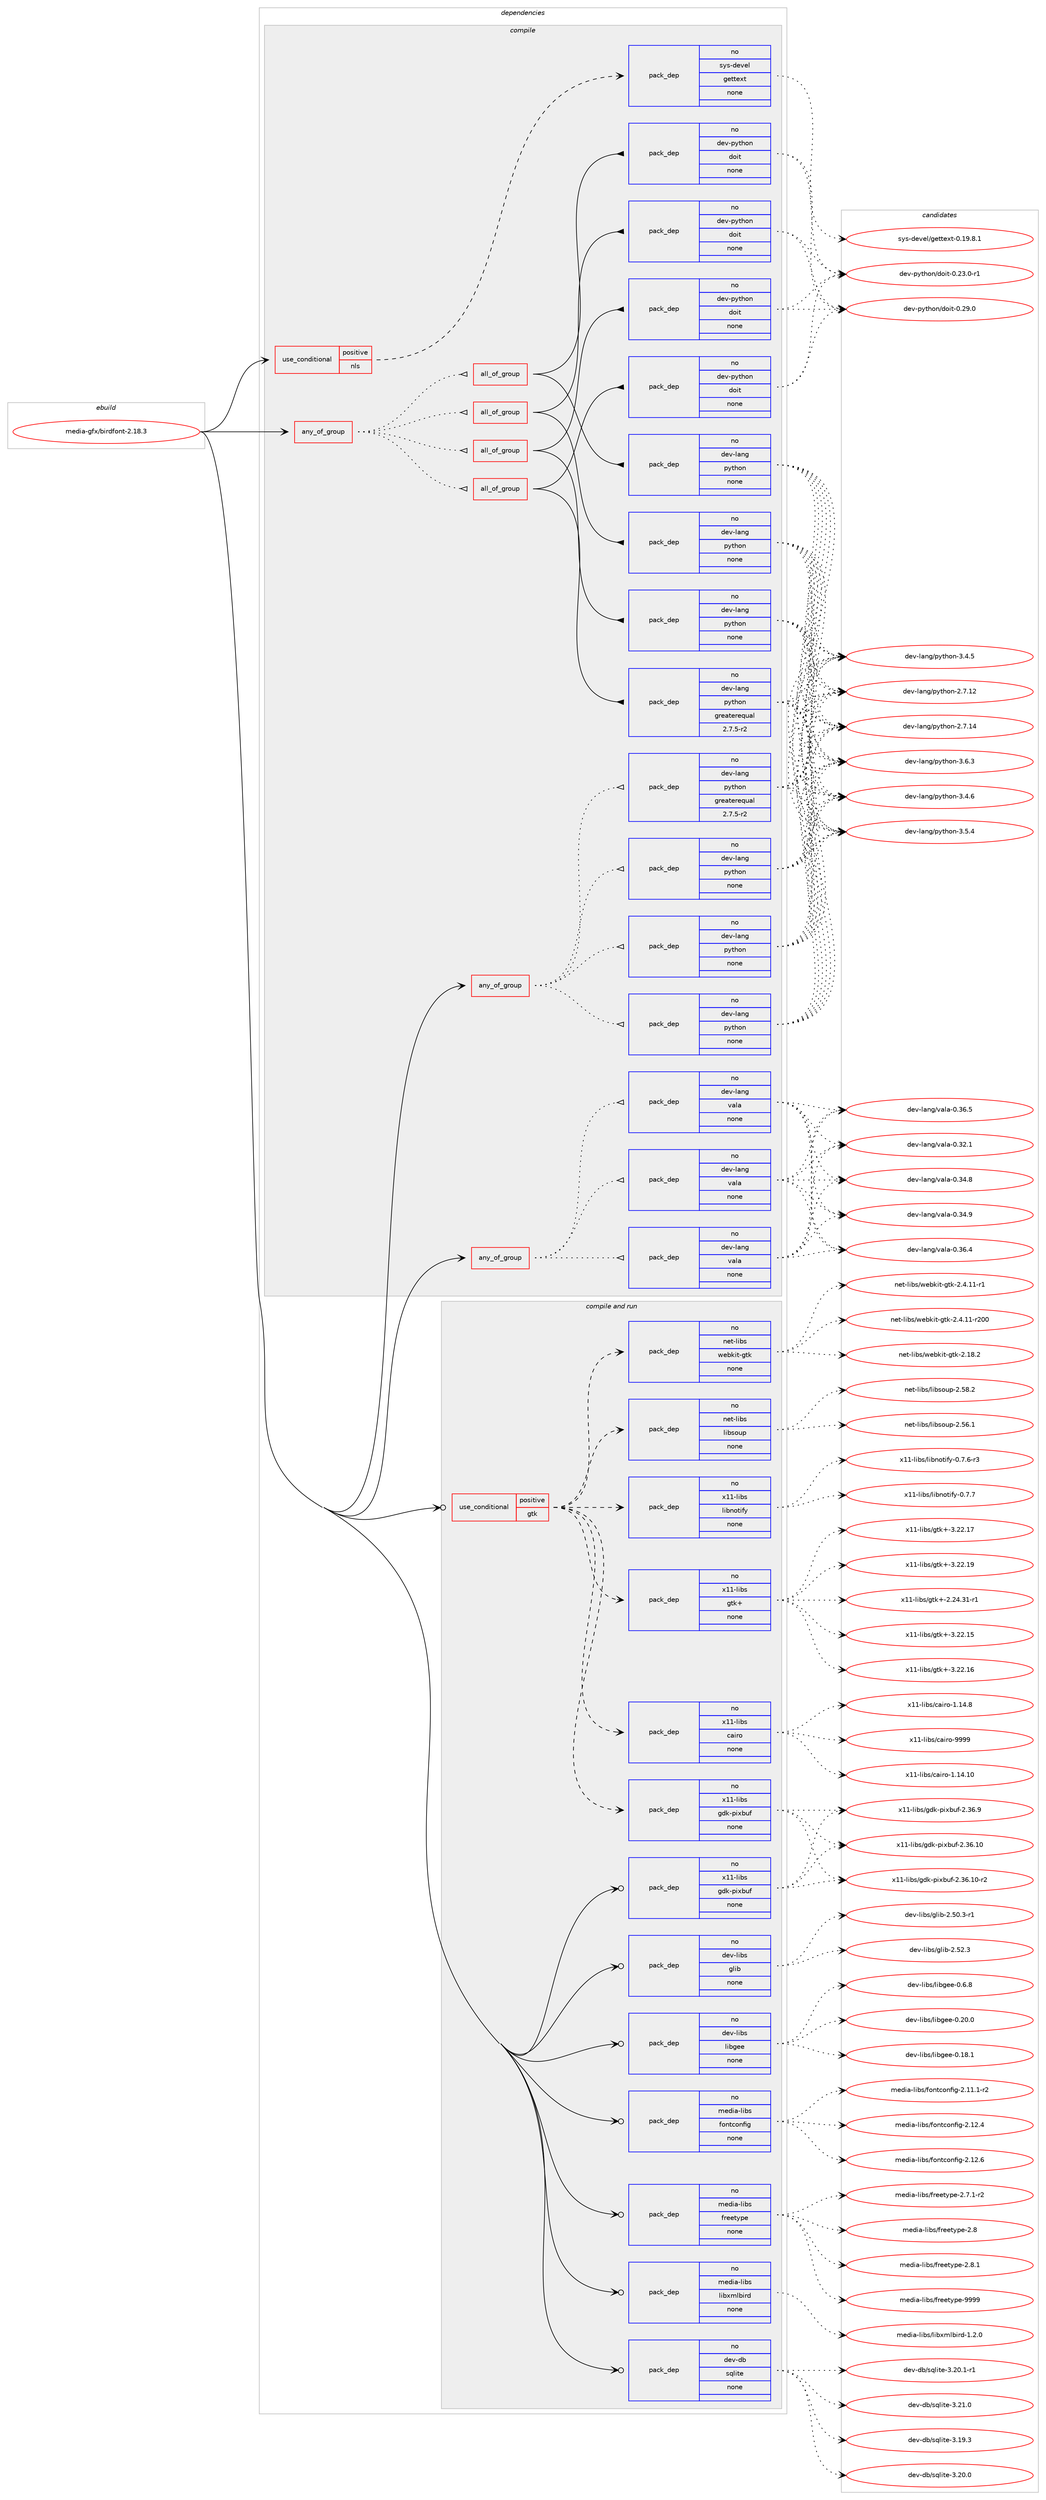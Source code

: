 digraph prolog {

# *************
# Graph options
# *************

newrank=true;
concentrate=true;
compound=true;
graph [rankdir=LR,fontname=Helvetica,fontsize=10,ranksep=1.5];#, ranksep=2.5, nodesep=0.2];
edge  [arrowhead=vee];
node  [fontname=Helvetica,fontsize=10];

# **********
# The ebuild
# **********

subgraph cluster_leftcol {
color=gray;
rank=same;
label=<<i>ebuild</i>>;
id [label="media-gfx/birdfont-2.18.3", color=red, width=4, href="../media-gfx/birdfont-2.18.3.svg"];
}

# ****************
# The dependencies
# ****************

subgraph cluster_midcol {
color=gray;
label=<<i>dependencies</i>>;
subgraph cluster_compile {
fillcolor="#eeeeee";
style=filled;
label=<<i>compile</i>>;
subgraph any5231 {
dependency350884 [label=<<TABLE BORDER="0" CELLBORDER="1" CELLSPACING="0" CELLPADDING="4"><TR><TD CELLPADDING="10">any_of_group</TD></TR></TABLE>>, shape=none, color=red];subgraph all104 {
dependency350885 [label=<<TABLE BORDER="0" CELLBORDER="1" CELLSPACING="0" CELLPADDING="4"><TR><TD CELLPADDING="10">all_of_group</TD></TR></TABLE>>, shape=none, color=red];subgraph pack258687 {
dependency350886 [label=<<TABLE BORDER="0" CELLBORDER="1" CELLSPACING="0" CELLPADDING="4" WIDTH="220"><TR><TD ROWSPAN="6" CELLPADDING="30">pack_dep</TD></TR><TR><TD WIDTH="110">no</TD></TR><TR><TD>dev-lang</TD></TR><TR><TD>python</TD></TR><TR><TD>none</TD></TR><TR><TD></TD></TR></TABLE>>, shape=none, color=blue];
}
dependency350885:e -> dependency350886:w [weight=20,style="solid",arrowhead="inv"];
subgraph pack258688 {
dependency350887 [label=<<TABLE BORDER="0" CELLBORDER="1" CELLSPACING="0" CELLPADDING="4" WIDTH="220"><TR><TD ROWSPAN="6" CELLPADDING="30">pack_dep</TD></TR><TR><TD WIDTH="110">no</TD></TR><TR><TD>dev-python</TD></TR><TR><TD>doit</TD></TR><TR><TD>none</TD></TR><TR><TD></TD></TR></TABLE>>, shape=none, color=blue];
}
dependency350885:e -> dependency350887:w [weight=20,style="solid",arrowhead="inv"];
}
dependency350884:e -> dependency350885:w [weight=20,style="dotted",arrowhead="oinv"];
subgraph all105 {
dependency350888 [label=<<TABLE BORDER="0" CELLBORDER="1" CELLSPACING="0" CELLPADDING="4"><TR><TD CELLPADDING="10">all_of_group</TD></TR></TABLE>>, shape=none, color=red];subgraph pack258689 {
dependency350889 [label=<<TABLE BORDER="0" CELLBORDER="1" CELLSPACING="0" CELLPADDING="4" WIDTH="220"><TR><TD ROWSPAN="6" CELLPADDING="30">pack_dep</TD></TR><TR><TD WIDTH="110">no</TD></TR><TR><TD>dev-lang</TD></TR><TR><TD>python</TD></TR><TR><TD>none</TD></TR><TR><TD></TD></TR></TABLE>>, shape=none, color=blue];
}
dependency350888:e -> dependency350889:w [weight=20,style="solid",arrowhead="inv"];
subgraph pack258690 {
dependency350890 [label=<<TABLE BORDER="0" CELLBORDER="1" CELLSPACING="0" CELLPADDING="4" WIDTH="220"><TR><TD ROWSPAN="6" CELLPADDING="30">pack_dep</TD></TR><TR><TD WIDTH="110">no</TD></TR><TR><TD>dev-python</TD></TR><TR><TD>doit</TD></TR><TR><TD>none</TD></TR><TR><TD></TD></TR></TABLE>>, shape=none, color=blue];
}
dependency350888:e -> dependency350890:w [weight=20,style="solid",arrowhead="inv"];
}
dependency350884:e -> dependency350888:w [weight=20,style="dotted",arrowhead="oinv"];
subgraph all106 {
dependency350891 [label=<<TABLE BORDER="0" CELLBORDER="1" CELLSPACING="0" CELLPADDING="4"><TR><TD CELLPADDING="10">all_of_group</TD></TR></TABLE>>, shape=none, color=red];subgraph pack258691 {
dependency350892 [label=<<TABLE BORDER="0" CELLBORDER="1" CELLSPACING="0" CELLPADDING="4" WIDTH="220"><TR><TD ROWSPAN="6" CELLPADDING="30">pack_dep</TD></TR><TR><TD WIDTH="110">no</TD></TR><TR><TD>dev-lang</TD></TR><TR><TD>python</TD></TR><TR><TD>none</TD></TR><TR><TD></TD></TR></TABLE>>, shape=none, color=blue];
}
dependency350891:e -> dependency350892:w [weight=20,style="solid",arrowhead="inv"];
subgraph pack258692 {
dependency350893 [label=<<TABLE BORDER="0" CELLBORDER="1" CELLSPACING="0" CELLPADDING="4" WIDTH="220"><TR><TD ROWSPAN="6" CELLPADDING="30">pack_dep</TD></TR><TR><TD WIDTH="110">no</TD></TR><TR><TD>dev-python</TD></TR><TR><TD>doit</TD></TR><TR><TD>none</TD></TR><TR><TD></TD></TR></TABLE>>, shape=none, color=blue];
}
dependency350891:e -> dependency350893:w [weight=20,style="solid",arrowhead="inv"];
}
dependency350884:e -> dependency350891:w [weight=20,style="dotted",arrowhead="oinv"];
subgraph all107 {
dependency350894 [label=<<TABLE BORDER="0" CELLBORDER="1" CELLSPACING="0" CELLPADDING="4"><TR><TD CELLPADDING="10">all_of_group</TD></TR></TABLE>>, shape=none, color=red];subgraph pack258693 {
dependency350895 [label=<<TABLE BORDER="0" CELLBORDER="1" CELLSPACING="0" CELLPADDING="4" WIDTH="220"><TR><TD ROWSPAN="6" CELLPADDING="30">pack_dep</TD></TR><TR><TD WIDTH="110">no</TD></TR><TR><TD>dev-lang</TD></TR><TR><TD>python</TD></TR><TR><TD>greaterequal</TD></TR><TR><TD>2.7.5-r2</TD></TR></TABLE>>, shape=none, color=blue];
}
dependency350894:e -> dependency350895:w [weight=20,style="solid",arrowhead="inv"];
subgraph pack258694 {
dependency350896 [label=<<TABLE BORDER="0" CELLBORDER="1" CELLSPACING="0" CELLPADDING="4" WIDTH="220"><TR><TD ROWSPAN="6" CELLPADDING="30">pack_dep</TD></TR><TR><TD WIDTH="110">no</TD></TR><TR><TD>dev-python</TD></TR><TR><TD>doit</TD></TR><TR><TD>none</TD></TR><TR><TD></TD></TR></TABLE>>, shape=none, color=blue];
}
dependency350894:e -> dependency350896:w [weight=20,style="solid",arrowhead="inv"];
}
dependency350884:e -> dependency350894:w [weight=20,style="dotted",arrowhead="oinv"];
}
id:e -> dependency350884:w [weight=20,style="solid",arrowhead="vee"];
subgraph any5232 {
dependency350897 [label=<<TABLE BORDER="0" CELLBORDER="1" CELLSPACING="0" CELLPADDING="4"><TR><TD CELLPADDING="10">any_of_group</TD></TR></TABLE>>, shape=none, color=red];subgraph pack258695 {
dependency350898 [label=<<TABLE BORDER="0" CELLBORDER="1" CELLSPACING="0" CELLPADDING="4" WIDTH="220"><TR><TD ROWSPAN="6" CELLPADDING="30">pack_dep</TD></TR><TR><TD WIDTH="110">no</TD></TR><TR><TD>dev-lang</TD></TR><TR><TD>python</TD></TR><TR><TD>none</TD></TR><TR><TD></TD></TR></TABLE>>, shape=none, color=blue];
}
dependency350897:e -> dependency350898:w [weight=20,style="dotted",arrowhead="oinv"];
subgraph pack258696 {
dependency350899 [label=<<TABLE BORDER="0" CELLBORDER="1" CELLSPACING="0" CELLPADDING="4" WIDTH="220"><TR><TD ROWSPAN="6" CELLPADDING="30">pack_dep</TD></TR><TR><TD WIDTH="110">no</TD></TR><TR><TD>dev-lang</TD></TR><TR><TD>python</TD></TR><TR><TD>none</TD></TR><TR><TD></TD></TR></TABLE>>, shape=none, color=blue];
}
dependency350897:e -> dependency350899:w [weight=20,style="dotted",arrowhead="oinv"];
subgraph pack258697 {
dependency350900 [label=<<TABLE BORDER="0" CELLBORDER="1" CELLSPACING="0" CELLPADDING="4" WIDTH="220"><TR><TD ROWSPAN="6" CELLPADDING="30">pack_dep</TD></TR><TR><TD WIDTH="110">no</TD></TR><TR><TD>dev-lang</TD></TR><TR><TD>python</TD></TR><TR><TD>none</TD></TR><TR><TD></TD></TR></TABLE>>, shape=none, color=blue];
}
dependency350897:e -> dependency350900:w [weight=20,style="dotted",arrowhead="oinv"];
subgraph pack258698 {
dependency350901 [label=<<TABLE BORDER="0" CELLBORDER="1" CELLSPACING="0" CELLPADDING="4" WIDTH="220"><TR><TD ROWSPAN="6" CELLPADDING="30">pack_dep</TD></TR><TR><TD WIDTH="110">no</TD></TR><TR><TD>dev-lang</TD></TR><TR><TD>python</TD></TR><TR><TD>greaterequal</TD></TR><TR><TD>2.7.5-r2</TD></TR></TABLE>>, shape=none, color=blue];
}
dependency350897:e -> dependency350901:w [weight=20,style="dotted",arrowhead="oinv"];
}
id:e -> dependency350897:w [weight=20,style="solid",arrowhead="vee"];
subgraph any5233 {
dependency350902 [label=<<TABLE BORDER="0" CELLBORDER="1" CELLSPACING="0" CELLPADDING="4"><TR><TD CELLPADDING="10">any_of_group</TD></TR></TABLE>>, shape=none, color=red];subgraph pack258699 {
dependency350903 [label=<<TABLE BORDER="0" CELLBORDER="1" CELLSPACING="0" CELLPADDING="4" WIDTH="220"><TR><TD ROWSPAN="6" CELLPADDING="30">pack_dep</TD></TR><TR><TD WIDTH="110">no</TD></TR><TR><TD>dev-lang</TD></TR><TR><TD>vala</TD></TR><TR><TD>none</TD></TR><TR><TD></TD></TR></TABLE>>, shape=none, color=blue];
}
dependency350902:e -> dependency350903:w [weight=20,style="dotted",arrowhead="oinv"];
subgraph pack258700 {
dependency350904 [label=<<TABLE BORDER="0" CELLBORDER="1" CELLSPACING="0" CELLPADDING="4" WIDTH="220"><TR><TD ROWSPAN="6" CELLPADDING="30">pack_dep</TD></TR><TR><TD WIDTH="110">no</TD></TR><TR><TD>dev-lang</TD></TR><TR><TD>vala</TD></TR><TR><TD>none</TD></TR><TR><TD></TD></TR></TABLE>>, shape=none, color=blue];
}
dependency350902:e -> dependency350904:w [weight=20,style="dotted",arrowhead="oinv"];
subgraph pack258701 {
dependency350905 [label=<<TABLE BORDER="0" CELLBORDER="1" CELLSPACING="0" CELLPADDING="4" WIDTH="220"><TR><TD ROWSPAN="6" CELLPADDING="30">pack_dep</TD></TR><TR><TD WIDTH="110">no</TD></TR><TR><TD>dev-lang</TD></TR><TR><TD>vala</TD></TR><TR><TD>none</TD></TR><TR><TD></TD></TR></TABLE>>, shape=none, color=blue];
}
dependency350902:e -> dependency350905:w [weight=20,style="dotted",arrowhead="oinv"];
}
id:e -> dependency350902:w [weight=20,style="solid",arrowhead="vee"];
subgraph cond86865 {
dependency350906 [label=<<TABLE BORDER="0" CELLBORDER="1" CELLSPACING="0" CELLPADDING="4"><TR><TD ROWSPAN="3" CELLPADDING="10">use_conditional</TD></TR><TR><TD>positive</TD></TR><TR><TD>nls</TD></TR></TABLE>>, shape=none, color=red];
subgraph pack258702 {
dependency350907 [label=<<TABLE BORDER="0" CELLBORDER="1" CELLSPACING="0" CELLPADDING="4" WIDTH="220"><TR><TD ROWSPAN="6" CELLPADDING="30">pack_dep</TD></TR><TR><TD WIDTH="110">no</TD></TR><TR><TD>sys-devel</TD></TR><TR><TD>gettext</TD></TR><TR><TD>none</TD></TR><TR><TD></TD></TR></TABLE>>, shape=none, color=blue];
}
dependency350906:e -> dependency350907:w [weight=20,style="dashed",arrowhead="vee"];
}
id:e -> dependency350906:w [weight=20,style="solid",arrowhead="vee"];
}
subgraph cluster_compileandrun {
fillcolor="#eeeeee";
style=filled;
label=<<i>compile and run</i>>;
subgraph cond86866 {
dependency350908 [label=<<TABLE BORDER="0" CELLBORDER="1" CELLSPACING="0" CELLPADDING="4"><TR><TD ROWSPAN="3" CELLPADDING="10">use_conditional</TD></TR><TR><TD>positive</TD></TR><TR><TD>gtk</TD></TR></TABLE>>, shape=none, color=red];
subgraph pack258703 {
dependency350909 [label=<<TABLE BORDER="0" CELLBORDER="1" CELLSPACING="0" CELLPADDING="4" WIDTH="220"><TR><TD ROWSPAN="6" CELLPADDING="30">pack_dep</TD></TR><TR><TD WIDTH="110">no</TD></TR><TR><TD>net-libs</TD></TR><TR><TD>libsoup</TD></TR><TR><TD>none</TD></TR><TR><TD></TD></TR></TABLE>>, shape=none, color=blue];
}
dependency350908:e -> dependency350909:w [weight=20,style="dashed",arrowhead="vee"];
subgraph pack258704 {
dependency350910 [label=<<TABLE BORDER="0" CELLBORDER="1" CELLSPACING="0" CELLPADDING="4" WIDTH="220"><TR><TD ROWSPAN="6" CELLPADDING="30">pack_dep</TD></TR><TR><TD WIDTH="110">no</TD></TR><TR><TD>net-libs</TD></TR><TR><TD>webkit-gtk</TD></TR><TR><TD>none</TD></TR><TR><TD></TD></TR></TABLE>>, shape=none, color=blue];
}
dependency350908:e -> dependency350910:w [weight=20,style="dashed",arrowhead="vee"];
subgraph pack258705 {
dependency350911 [label=<<TABLE BORDER="0" CELLBORDER="1" CELLSPACING="0" CELLPADDING="4" WIDTH="220"><TR><TD ROWSPAN="6" CELLPADDING="30">pack_dep</TD></TR><TR><TD WIDTH="110">no</TD></TR><TR><TD>x11-libs</TD></TR><TR><TD>cairo</TD></TR><TR><TD>none</TD></TR><TR><TD></TD></TR></TABLE>>, shape=none, color=blue];
}
dependency350908:e -> dependency350911:w [weight=20,style="dashed",arrowhead="vee"];
subgraph pack258706 {
dependency350912 [label=<<TABLE BORDER="0" CELLBORDER="1" CELLSPACING="0" CELLPADDING="4" WIDTH="220"><TR><TD ROWSPAN="6" CELLPADDING="30">pack_dep</TD></TR><TR><TD WIDTH="110">no</TD></TR><TR><TD>x11-libs</TD></TR><TR><TD>gdk-pixbuf</TD></TR><TR><TD>none</TD></TR><TR><TD></TD></TR></TABLE>>, shape=none, color=blue];
}
dependency350908:e -> dependency350912:w [weight=20,style="dashed",arrowhead="vee"];
subgraph pack258707 {
dependency350913 [label=<<TABLE BORDER="0" CELLBORDER="1" CELLSPACING="0" CELLPADDING="4" WIDTH="220"><TR><TD ROWSPAN="6" CELLPADDING="30">pack_dep</TD></TR><TR><TD WIDTH="110">no</TD></TR><TR><TD>x11-libs</TD></TR><TR><TD>gtk+</TD></TR><TR><TD>none</TD></TR><TR><TD></TD></TR></TABLE>>, shape=none, color=blue];
}
dependency350908:e -> dependency350913:w [weight=20,style="dashed",arrowhead="vee"];
subgraph pack258708 {
dependency350914 [label=<<TABLE BORDER="0" CELLBORDER="1" CELLSPACING="0" CELLPADDING="4" WIDTH="220"><TR><TD ROWSPAN="6" CELLPADDING="30">pack_dep</TD></TR><TR><TD WIDTH="110">no</TD></TR><TR><TD>x11-libs</TD></TR><TR><TD>libnotify</TD></TR><TR><TD>none</TD></TR><TR><TD></TD></TR></TABLE>>, shape=none, color=blue];
}
dependency350908:e -> dependency350914:w [weight=20,style="dashed",arrowhead="vee"];
}
id:e -> dependency350908:w [weight=20,style="solid",arrowhead="odotvee"];
subgraph pack258709 {
dependency350915 [label=<<TABLE BORDER="0" CELLBORDER="1" CELLSPACING="0" CELLPADDING="4" WIDTH="220"><TR><TD ROWSPAN="6" CELLPADDING="30">pack_dep</TD></TR><TR><TD WIDTH="110">no</TD></TR><TR><TD>dev-db</TD></TR><TR><TD>sqlite</TD></TR><TR><TD>none</TD></TR><TR><TD></TD></TR></TABLE>>, shape=none, color=blue];
}
id:e -> dependency350915:w [weight=20,style="solid",arrowhead="odotvee"];
subgraph pack258710 {
dependency350916 [label=<<TABLE BORDER="0" CELLBORDER="1" CELLSPACING="0" CELLPADDING="4" WIDTH="220"><TR><TD ROWSPAN="6" CELLPADDING="30">pack_dep</TD></TR><TR><TD WIDTH="110">no</TD></TR><TR><TD>dev-libs</TD></TR><TR><TD>glib</TD></TR><TR><TD>none</TD></TR><TR><TD></TD></TR></TABLE>>, shape=none, color=blue];
}
id:e -> dependency350916:w [weight=20,style="solid",arrowhead="odotvee"];
subgraph pack258711 {
dependency350917 [label=<<TABLE BORDER="0" CELLBORDER="1" CELLSPACING="0" CELLPADDING="4" WIDTH="220"><TR><TD ROWSPAN="6" CELLPADDING="30">pack_dep</TD></TR><TR><TD WIDTH="110">no</TD></TR><TR><TD>dev-libs</TD></TR><TR><TD>libgee</TD></TR><TR><TD>none</TD></TR><TR><TD></TD></TR></TABLE>>, shape=none, color=blue];
}
id:e -> dependency350917:w [weight=20,style="solid",arrowhead="odotvee"];
subgraph pack258712 {
dependency350918 [label=<<TABLE BORDER="0" CELLBORDER="1" CELLSPACING="0" CELLPADDING="4" WIDTH="220"><TR><TD ROWSPAN="6" CELLPADDING="30">pack_dep</TD></TR><TR><TD WIDTH="110">no</TD></TR><TR><TD>media-libs</TD></TR><TR><TD>fontconfig</TD></TR><TR><TD>none</TD></TR><TR><TD></TD></TR></TABLE>>, shape=none, color=blue];
}
id:e -> dependency350918:w [weight=20,style="solid",arrowhead="odotvee"];
subgraph pack258713 {
dependency350919 [label=<<TABLE BORDER="0" CELLBORDER="1" CELLSPACING="0" CELLPADDING="4" WIDTH="220"><TR><TD ROWSPAN="6" CELLPADDING="30">pack_dep</TD></TR><TR><TD WIDTH="110">no</TD></TR><TR><TD>media-libs</TD></TR><TR><TD>freetype</TD></TR><TR><TD>none</TD></TR><TR><TD></TD></TR></TABLE>>, shape=none, color=blue];
}
id:e -> dependency350919:w [weight=20,style="solid",arrowhead="odotvee"];
subgraph pack258714 {
dependency350920 [label=<<TABLE BORDER="0" CELLBORDER="1" CELLSPACING="0" CELLPADDING="4" WIDTH="220"><TR><TD ROWSPAN="6" CELLPADDING="30">pack_dep</TD></TR><TR><TD WIDTH="110">no</TD></TR><TR><TD>media-libs</TD></TR><TR><TD>libxmlbird</TD></TR><TR><TD>none</TD></TR><TR><TD></TD></TR></TABLE>>, shape=none, color=blue];
}
id:e -> dependency350920:w [weight=20,style="solid",arrowhead="odotvee"];
subgraph pack258715 {
dependency350921 [label=<<TABLE BORDER="0" CELLBORDER="1" CELLSPACING="0" CELLPADDING="4" WIDTH="220"><TR><TD ROWSPAN="6" CELLPADDING="30">pack_dep</TD></TR><TR><TD WIDTH="110">no</TD></TR><TR><TD>x11-libs</TD></TR><TR><TD>gdk-pixbuf</TD></TR><TR><TD>none</TD></TR><TR><TD></TD></TR></TABLE>>, shape=none, color=blue];
}
id:e -> dependency350921:w [weight=20,style="solid",arrowhead="odotvee"];
}
subgraph cluster_run {
fillcolor="#eeeeee";
style=filled;
label=<<i>run</i>>;
}
}

# **************
# The candidates
# **************

subgraph cluster_choices {
rank=same;
color=gray;
label=<<i>candidates</i>>;

subgraph choice258687 {
color=black;
nodesep=1;
choice10010111845108971101034711212111610411111045504655464950 [label="dev-lang/python-2.7.12", color=red, width=4,href="../dev-lang/python-2.7.12.svg"];
choice10010111845108971101034711212111610411111045504655464952 [label="dev-lang/python-2.7.14", color=red, width=4,href="../dev-lang/python-2.7.14.svg"];
choice100101118451089711010347112121116104111110455146524653 [label="dev-lang/python-3.4.5", color=red, width=4,href="../dev-lang/python-3.4.5.svg"];
choice100101118451089711010347112121116104111110455146524654 [label="dev-lang/python-3.4.6", color=red, width=4,href="../dev-lang/python-3.4.6.svg"];
choice100101118451089711010347112121116104111110455146534652 [label="dev-lang/python-3.5.4", color=red, width=4,href="../dev-lang/python-3.5.4.svg"];
choice100101118451089711010347112121116104111110455146544651 [label="dev-lang/python-3.6.3", color=red, width=4,href="../dev-lang/python-3.6.3.svg"];
dependency350886:e -> choice10010111845108971101034711212111610411111045504655464950:w [style=dotted,weight="100"];
dependency350886:e -> choice10010111845108971101034711212111610411111045504655464952:w [style=dotted,weight="100"];
dependency350886:e -> choice100101118451089711010347112121116104111110455146524653:w [style=dotted,weight="100"];
dependency350886:e -> choice100101118451089711010347112121116104111110455146524654:w [style=dotted,weight="100"];
dependency350886:e -> choice100101118451089711010347112121116104111110455146534652:w [style=dotted,weight="100"];
dependency350886:e -> choice100101118451089711010347112121116104111110455146544651:w [style=dotted,weight="100"];
}
subgraph choice258688 {
color=black;
nodesep=1;
choice1001011184511212111610411111047100111105116454846505146484511449 [label="dev-python/doit-0.23.0-r1", color=red, width=4,href="../dev-python/doit-0.23.0-r1.svg"];
choice100101118451121211161041111104710011110511645484650574648 [label="dev-python/doit-0.29.0", color=red, width=4,href="../dev-python/doit-0.29.0.svg"];
dependency350887:e -> choice1001011184511212111610411111047100111105116454846505146484511449:w [style=dotted,weight="100"];
dependency350887:e -> choice100101118451121211161041111104710011110511645484650574648:w [style=dotted,weight="100"];
}
subgraph choice258689 {
color=black;
nodesep=1;
choice10010111845108971101034711212111610411111045504655464950 [label="dev-lang/python-2.7.12", color=red, width=4,href="../dev-lang/python-2.7.12.svg"];
choice10010111845108971101034711212111610411111045504655464952 [label="dev-lang/python-2.7.14", color=red, width=4,href="../dev-lang/python-2.7.14.svg"];
choice100101118451089711010347112121116104111110455146524653 [label="dev-lang/python-3.4.5", color=red, width=4,href="../dev-lang/python-3.4.5.svg"];
choice100101118451089711010347112121116104111110455146524654 [label="dev-lang/python-3.4.6", color=red, width=4,href="../dev-lang/python-3.4.6.svg"];
choice100101118451089711010347112121116104111110455146534652 [label="dev-lang/python-3.5.4", color=red, width=4,href="../dev-lang/python-3.5.4.svg"];
choice100101118451089711010347112121116104111110455146544651 [label="dev-lang/python-3.6.3", color=red, width=4,href="../dev-lang/python-3.6.3.svg"];
dependency350889:e -> choice10010111845108971101034711212111610411111045504655464950:w [style=dotted,weight="100"];
dependency350889:e -> choice10010111845108971101034711212111610411111045504655464952:w [style=dotted,weight="100"];
dependency350889:e -> choice100101118451089711010347112121116104111110455146524653:w [style=dotted,weight="100"];
dependency350889:e -> choice100101118451089711010347112121116104111110455146524654:w [style=dotted,weight="100"];
dependency350889:e -> choice100101118451089711010347112121116104111110455146534652:w [style=dotted,weight="100"];
dependency350889:e -> choice100101118451089711010347112121116104111110455146544651:w [style=dotted,weight="100"];
}
subgraph choice258690 {
color=black;
nodesep=1;
choice1001011184511212111610411111047100111105116454846505146484511449 [label="dev-python/doit-0.23.0-r1", color=red, width=4,href="../dev-python/doit-0.23.0-r1.svg"];
choice100101118451121211161041111104710011110511645484650574648 [label="dev-python/doit-0.29.0", color=red, width=4,href="../dev-python/doit-0.29.0.svg"];
dependency350890:e -> choice1001011184511212111610411111047100111105116454846505146484511449:w [style=dotted,weight="100"];
dependency350890:e -> choice100101118451121211161041111104710011110511645484650574648:w [style=dotted,weight="100"];
}
subgraph choice258691 {
color=black;
nodesep=1;
choice10010111845108971101034711212111610411111045504655464950 [label="dev-lang/python-2.7.12", color=red, width=4,href="../dev-lang/python-2.7.12.svg"];
choice10010111845108971101034711212111610411111045504655464952 [label="dev-lang/python-2.7.14", color=red, width=4,href="../dev-lang/python-2.7.14.svg"];
choice100101118451089711010347112121116104111110455146524653 [label="dev-lang/python-3.4.5", color=red, width=4,href="../dev-lang/python-3.4.5.svg"];
choice100101118451089711010347112121116104111110455146524654 [label="dev-lang/python-3.4.6", color=red, width=4,href="../dev-lang/python-3.4.6.svg"];
choice100101118451089711010347112121116104111110455146534652 [label="dev-lang/python-3.5.4", color=red, width=4,href="../dev-lang/python-3.5.4.svg"];
choice100101118451089711010347112121116104111110455146544651 [label="dev-lang/python-3.6.3", color=red, width=4,href="../dev-lang/python-3.6.3.svg"];
dependency350892:e -> choice10010111845108971101034711212111610411111045504655464950:w [style=dotted,weight="100"];
dependency350892:e -> choice10010111845108971101034711212111610411111045504655464952:w [style=dotted,weight="100"];
dependency350892:e -> choice100101118451089711010347112121116104111110455146524653:w [style=dotted,weight="100"];
dependency350892:e -> choice100101118451089711010347112121116104111110455146524654:w [style=dotted,weight="100"];
dependency350892:e -> choice100101118451089711010347112121116104111110455146534652:w [style=dotted,weight="100"];
dependency350892:e -> choice100101118451089711010347112121116104111110455146544651:w [style=dotted,weight="100"];
}
subgraph choice258692 {
color=black;
nodesep=1;
choice1001011184511212111610411111047100111105116454846505146484511449 [label="dev-python/doit-0.23.0-r1", color=red, width=4,href="../dev-python/doit-0.23.0-r1.svg"];
choice100101118451121211161041111104710011110511645484650574648 [label="dev-python/doit-0.29.0", color=red, width=4,href="../dev-python/doit-0.29.0.svg"];
dependency350893:e -> choice1001011184511212111610411111047100111105116454846505146484511449:w [style=dotted,weight="100"];
dependency350893:e -> choice100101118451121211161041111104710011110511645484650574648:w [style=dotted,weight="100"];
}
subgraph choice258693 {
color=black;
nodesep=1;
choice10010111845108971101034711212111610411111045504655464950 [label="dev-lang/python-2.7.12", color=red, width=4,href="../dev-lang/python-2.7.12.svg"];
choice10010111845108971101034711212111610411111045504655464952 [label="dev-lang/python-2.7.14", color=red, width=4,href="../dev-lang/python-2.7.14.svg"];
choice100101118451089711010347112121116104111110455146524653 [label="dev-lang/python-3.4.5", color=red, width=4,href="../dev-lang/python-3.4.5.svg"];
choice100101118451089711010347112121116104111110455146524654 [label="dev-lang/python-3.4.6", color=red, width=4,href="../dev-lang/python-3.4.6.svg"];
choice100101118451089711010347112121116104111110455146534652 [label="dev-lang/python-3.5.4", color=red, width=4,href="../dev-lang/python-3.5.4.svg"];
choice100101118451089711010347112121116104111110455146544651 [label="dev-lang/python-3.6.3", color=red, width=4,href="../dev-lang/python-3.6.3.svg"];
dependency350895:e -> choice10010111845108971101034711212111610411111045504655464950:w [style=dotted,weight="100"];
dependency350895:e -> choice10010111845108971101034711212111610411111045504655464952:w [style=dotted,weight="100"];
dependency350895:e -> choice100101118451089711010347112121116104111110455146524653:w [style=dotted,weight="100"];
dependency350895:e -> choice100101118451089711010347112121116104111110455146524654:w [style=dotted,weight="100"];
dependency350895:e -> choice100101118451089711010347112121116104111110455146534652:w [style=dotted,weight="100"];
dependency350895:e -> choice100101118451089711010347112121116104111110455146544651:w [style=dotted,weight="100"];
}
subgraph choice258694 {
color=black;
nodesep=1;
choice1001011184511212111610411111047100111105116454846505146484511449 [label="dev-python/doit-0.23.0-r1", color=red, width=4,href="../dev-python/doit-0.23.0-r1.svg"];
choice100101118451121211161041111104710011110511645484650574648 [label="dev-python/doit-0.29.0", color=red, width=4,href="../dev-python/doit-0.29.0.svg"];
dependency350896:e -> choice1001011184511212111610411111047100111105116454846505146484511449:w [style=dotted,weight="100"];
dependency350896:e -> choice100101118451121211161041111104710011110511645484650574648:w [style=dotted,weight="100"];
}
subgraph choice258695 {
color=black;
nodesep=1;
choice10010111845108971101034711212111610411111045504655464950 [label="dev-lang/python-2.7.12", color=red, width=4,href="../dev-lang/python-2.7.12.svg"];
choice10010111845108971101034711212111610411111045504655464952 [label="dev-lang/python-2.7.14", color=red, width=4,href="../dev-lang/python-2.7.14.svg"];
choice100101118451089711010347112121116104111110455146524653 [label="dev-lang/python-3.4.5", color=red, width=4,href="../dev-lang/python-3.4.5.svg"];
choice100101118451089711010347112121116104111110455146524654 [label="dev-lang/python-3.4.6", color=red, width=4,href="../dev-lang/python-3.4.6.svg"];
choice100101118451089711010347112121116104111110455146534652 [label="dev-lang/python-3.5.4", color=red, width=4,href="../dev-lang/python-3.5.4.svg"];
choice100101118451089711010347112121116104111110455146544651 [label="dev-lang/python-3.6.3", color=red, width=4,href="../dev-lang/python-3.6.3.svg"];
dependency350898:e -> choice10010111845108971101034711212111610411111045504655464950:w [style=dotted,weight="100"];
dependency350898:e -> choice10010111845108971101034711212111610411111045504655464952:w [style=dotted,weight="100"];
dependency350898:e -> choice100101118451089711010347112121116104111110455146524653:w [style=dotted,weight="100"];
dependency350898:e -> choice100101118451089711010347112121116104111110455146524654:w [style=dotted,weight="100"];
dependency350898:e -> choice100101118451089711010347112121116104111110455146534652:w [style=dotted,weight="100"];
dependency350898:e -> choice100101118451089711010347112121116104111110455146544651:w [style=dotted,weight="100"];
}
subgraph choice258696 {
color=black;
nodesep=1;
choice10010111845108971101034711212111610411111045504655464950 [label="dev-lang/python-2.7.12", color=red, width=4,href="../dev-lang/python-2.7.12.svg"];
choice10010111845108971101034711212111610411111045504655464952 [label="dev-lang/python-2.7.14", color=red, width=4,href="../dev-lang/python-2.7.14.svg"];
choice100101118451089711010347112121116104111110455146524653 [label="dev-lang/python-3.4.5", color=red, width=4,href="../dev-lang/python-3.4.5.svg"];
choice100101118451089711010347112121116104111110455146524654 [label="dev-lang/python-3.4.6", color=red, width=4,href="../dev-lang/python-3.4.6.svg"];
choice100101118451089711010347112121116104111110455146534652 [label="dev-lang/python-3.5.4", color=red, width=4,href="../dev-lang/python-3.5.4.svg"];
choice100101118451089711010347112121116104111110455146544651 [label="dev-lang/python-3.6.3", color=red, width=4,href="../dev-lang/python-3.6.3.svg"];
dependency350899:e -> choice10010111845108971101034711212111610411111045504655464950:w [style=dotted,weight="100"];
dependency350899:e -> choice10010111845108971101034711212111610411111045504655464952:w [style=dotted,weight="100"];
dependency350899:e -> choice100101118451089711010347112121116104111110455146524653:w [style=dotted,weight="100"];
dependency350899:e -> choice100101118451089711010347112121116104111110455146524654:w [style=dotted,weight="100"];
dependency350899:e -> choice100101118451089711010347112121116104111110455146534652:w [style=dotted,weight="100"];
dependency350899:e -> choice100101118451089711010347112121116104111110455146544651:w [style=dotted,weight="100"];
}
subgraph choice258697 {
color=black;
nodesep=1;
choice10010111845108971101034711212111610411111045504655464950 [label="dev-lang/python-2.7.12", color=red, width=4,href="../dev-lang/python-2.7.12.svg"];
choice10010111845108971101034711212111610411111045504655464952 [label="dev-lang/python-2.7.14", color=red, width=4,href="../dev-lang/python-2.7.14.svg"];
choice100101118451089711010347112121116104111110455146524653 [label="dev-lang/python-3.4.5", color=red, width=4,href="../dev-lang/python-3.4.5.svg"];
choice100101118451089711010347112121116104111110455146524654 [label="dev-lang/python-3.4.6", color=red, width=4,href="../dev-lang/python-3.4.6.svg"];
choice100101118451089711010347112121116104111110455146534652 [label="dev-lang/python-3.5.4", color=red, width=4,href="../dev-lang/python-3.5.4.svg"];
choice100101118451089711010347112121116104111110455146544651 [label="dev-lang/python-3.6.3", color=red, width=4,href="../dev-lang/python-3.6.3.svg"];
dependency350900:e -> choice10010111845108971101034711212111610411111045504655464950:w [style=dotted,weight="100"];
dependency350900:e -> choice10010111845108971101034711212111610411111045504655464952:w [style=dotted,weight="100"];
dependency350900:e -> choice100101118451089711010347112121116104111110455146524653:w [style=dotted,weight="100"];
dependency350900:e -> choice100101118451089711010347112121116104111110455146524654:w [style=dotted,weight="100"];
dependency350900:e -> choice100101118451089711010347112121116104111110455146534652:w [style=dotted,weight="100"];
dependency350900:e -> choice100101118451089711010347112121116104111110455146544651:w [style=dotted,weight="100"];
}
subgraph choice258698 {
color=black;
nodesep=1;
choice10010111845108971101034711212111610411111045504655464950 [label="dev-lang/python-2.7.12", color=red, width=4,href="../dev-lang/python-2.7.12.svg"];
choice10010111845108971101034711212111610411111045504655464952 [label="dev-lang/python-2.7.14", color=red, width=4,href="../dev-lang/python-2.7.14.svg"];
choice100101118451089711010347112121116104111110455146524653 [label="dev-lang/python-3.4.5", color=red, width=4,href="../dev-lang/python-3.4.5.svg"];
choice100101118451089711010347112121116104111110455146524654 [label="dev-lang/python-3.4.6", color=red, width=4,href="../dev-lang/python-3.4.6.svg"];
choice100101118451089711010347112121116104111110455146534652 [label="dev-lang/python-3.5.4", color=red, width=4,href="../dev-lang/python-3.5.4.svg"];
choice100101118451089711010347112121116104111110455146544651 [label="dev-lang/python-3.6.3", color=red, width=4,href="../dev-lang/python-3.6.3.svg"];
dependency350901:e -> choice10010111845108971101034711212111610411111045504655464950:w [style=dotted,weight="100"];
dependency350901:e -> choice10010111845108971101034711212111610411111045504655464952:w [style=dotted,weight="100"];
dependency350901:e -> choice100101118451089711010347112121116104111110455146524653:w [style=dotted,weight="100"];
dependency350901:e -> choice100101118451089711010347112121116104111110455146524654:w [style=dotted,weight="100"];
dependency350901:e -> choice100101118451089711010347112121116104111110455146534652:w [style=dotted,weight="100"];
dependency350901:e -> choice100101118451089711010347112121116104111110455146544651:w [style=dotted,weight="100"];
}
subgraph choice258699 {
color=black;
nodesep=1;
choice100101118451089711010347118971089745484651504649 [label="dev-lang/vala-0.32.1", color=red, width=4,href="../dev-lang/vala-0.32.1.svg"];
choice100101118451089711010347118971089745484651524656 [label="dev-lang/vala-0.34.8", color=red, width=4,href="../dev-lang/vala-0.34.8.svg"];
choice100101118451089711010347118971089745484651524657 [label="dev-lang/vala-0.34.9", color=red, width=4,href="../dev-lang/vala-0.34.9.svg"];
choice100101118451089711010347118971089745484651544652 [label="dev-lang/vala-0.36.4", color=red, width=4,href="../dev-lang/vala-0.36.4.svg"];
choice100101118451089711010347118971089745484651544653 [label="dev-lang/vala-0.36.5", color=red, width=4,href="../dev-lang/vala-0.36.5.svg"];
dependency350903:e -> choice100101118451089711010347118971089745484651504649:w [style=dotted,weight="100"];
dependency350903:e -> choice100101118451089711010347118971089745484651524656:w [style=dotted,weight="100"];
dependency350903:e -> choice100101118451089711010347118971089745484651524657:w [style=dotted,weight="100"];
dependency350903:e -> choice100101118451089711010347118971089745484651544652:w [style=dotted,weight="100"];
dependency350903:e -> choice100101118451089711010347118971089745484651544653:w [style=dotted,weight="100"];
}
subgraph choice258700 {
color=black;
nodesep=1;
choice100101118451089711010347118971089745484651504649 [label="dev-lang/vala-0.32.1", color=red, width=4,href="../dev-lang/vala-0.32.1.svg"];
choice100101118451089711010347118971089745484651524656 [label="dev-lang/vala-0.34.8", color=red, width=4,href="../dev-lang/vala-0.34.8.svg"];
choice100101118451089711010347118971089745484651524657 [label="dev-lang/vala-0.34.9", color=red, width=4,href="../dev-lang/vala-0.34.9.svg"];
choice100101118451089711010347118971089745484651544652 [label="dev-lang/vala-0.36.4", color=red, width=4,href="../dev-lang/vala-0.36.4.svg"];
choice100101118451089711010347118971089745484651544653 [label="dev-lang/vala-0.36.5", color=red, width=4,href="../dev-lang/vala-0.36.5.svg"];
dependency350904:e -> choice100101118451089711010347118971089745484651504649:w [style=dotted,weight="100"];
dependency350904:e -> choice100101118451089711010347118971089745484651524656:w [style=dotted,weight="100"];
dependency350904:e -> choice100101118451089711010347118971089745484651524657:w [style=dotted,weight="100"];
dependency350904:e -> choice100101118451089711010347118971089745484651544652:w [style=dotted,weight="100"];
dependency350904:e -> choice100101118451089711010347118971089745484651544653:w [style=dotted,weight="100"];
}
subgraph choice258701 {
color=black;
nodesep=1;
choice100101118451089711010347118971089745484651504649 [label="dev-lang/vala-0.32.1", color=red, width=4,href="../dev-lang/vala-0.32.1.svg"];
choice100101118451089711010347118971089745484651524656 [label="dev-lang/vala-0.34.8", color=red, width=4,href="../dev-lang/vala-0.34.8.svg"];
choice100101118451089711010347118971089745484651524657 [label="dev-lang/vala-0.34.9", color=red, width=4,href="../dev-lang/vala-0.34.9.svg"];
choice100101118451089711010347118971089745484651544652 [label="dev-lang/vala-0.36.4", color=red, width=4,href="../dev-lang/vala-0.36.4.svg"];
choice100101118451089711010347118971089745484651544653 [label="dev-lang/vala-0.36.5", color=red, width=4,href="../dev-lang/vala-0.36.5.svg"];
dependency350905:e -> choice100101118451089711010347118971089745484651504649:w [style=dotted,weight="100"];
dependency350905:e -> choice100101118451089711010347118971089745484651524656:w [style=dotted,weight="100"];
dependency350905:e -> choice100101118451089711010347118971089745484651524657:w [style=dotted,weight="100"];
dependency350905:e -> choice100101118451089711010347118971089745484651544652:w [style=dotted,weight="100"];
dependency350905:e -> choice100101118451089711010347118971089745484651544653:w [style=dotted,weight="100"];
}
subgraph choice258702 {
color=black;
nodesep=1;
choice1151211154510010111810110847103101116116101120116454846495746564649 [label="sys-devel/gettext-0.19.8.1", color=red, width=4,href="../sys-devel/gettext-0.19.8.1.svg"];
dependency350907:e -> choice1151211154510010111810110847103101116116101120116454846495746564649:w [style=dotted,weight="100"];
}
subgraph choice258703 {
color=black;
nodesep=1;
choice1101011164510810598115471081059811511111711245504653544649 [label="net-libs/libsoup-2.56.1", color=red, width=4,href="../net-libs/libsoup-2.56.1.svg"];
choice1101011164510810598115471081059811511111711245504653564650 [label="net-libs/libsoup-2.58.2", color=red, width=4,href="../net-libs/libsoup-2.58.2.svg"];
dependency350909:e -> choice1101011164510810598115471081059811511111711245504653544649:w [style=dotted,weight="100"];
dependency350909:e -> choice1101011164510810598115471081059811511111711245504653564650:w [style=dotted,weight="100"];
}
subgraph choice258704 {
color=black;
nodesep=1;
choice110101116451081059811547119101981071051164510311610745504649564650 [label="net-libs/webkit-gtk-2.18.2", color=red, width=4,href="../net-libs/webkit-gtk-2.18.2.svg"];
choice1101011164510810598115471191019810710511645103116107455046524649494511449 [label="net-libs/webkit-gtk-2.4.11-r1", color=red, width=4,href="../net-libs/webkit-gtk-2.4.11-r1.svg"];
choice11010111645108105981154711910198107105116451031161074550465246494945114504848 [label="net-libs/webkit-gtk-2.4.11-r200", color=red, width=4,href="../net-libs/webkit-gtk-2.4.11-r200.svg"];
dependency350910:e -> choice110101116451081059811547119101981071051164510311610745504649564650:w [style=dotted,weight="100"];
dependency350910:e -> choice1101011164510810598115471191019810710511645103116107455046524649494511449:w [style=dotted,weight="100"];
dependency350910:e -> choice11010111645108105981154711910198107105116451031161074550465246494945114504848:w [style=dotted,weight="100"];
}
subgraph choice258705 {
color=black;
nodesep=1;
choice120494945108105981154799971051141114549464952464948 [label="x11-libs/cairo-1.14.10", color=red, width=4,href="../x11-libs/cairo-1.14.10.svg"];
choice1204949451081059811547999710511411145494649524656 [label="x11-libs/cairo-1.14.8", color=red, width=4,href="../x11-libs/cairo-1.14.8.svg"];
choice120494945108105981154799971051141114557575757 [label="x11-libs/cairo-9999", color=red, width=4,href="../x11-libs/cairo-9999.svg"];
dependency350911:e -> choice120494945108105981154799971051141114549464952464948:w [style=dotted,weight="100"];
dependency350911:e -> choice1204949451081059811547999710511411145494649524656:w [style=dotted,weight="100"];
dependency350911:e -> choice120494945108105981154799971051141114557575757:w [style=dotted,weight="100"];
}
subgraph choice258706 {
color=black;
nodesep=1;
choice120494945108105981154710310010745112105120981171024550465154464948 [label="x11-libs/gdk-pixbuf-2.36.10", color=red, width=4,href="../x11-libs/gdk-pixbuf-2.36.10.svg"];
choice1204949451081059811547103100107451121051209811710245504651544649484511450 [label="x11-libs/gdk-pixbuf-2.36.10-r2", color=red, width=4,href="../x11-libs/gdk-pixbuf-2.36.10-r2.svg"];
choice1204949451081059811547103100107451121051209811710245504651544657 [label="x11-libs/gdk-pixbuf-2.36.9", color=red, width=4,href="../x11-libs/gdk-pixbuf-2.36.9.svg"];
dependency350912:e -> choice120494945108105981154710310010745112105120981171024550465154464948:w [style=dotted,weight="100"];
dependency350912:e -> choice1204949451081059811547103100107451121051209811710245504651544649484511450:w [style=dotted,weight="100"];
dependency350912:e -> choice1204949451081059811547103100107451121051209811710245504651544657:w [style=dotted,weight="100"];
}
subgraph choice258707 {
color=black;
nodesep=1;
choice12049494510810598115471031161074345504650524651494511449 [label="x11-libs/gtk+-2.24.31-r1", color=red, width=4,href="../x11-libs/gtk+-2.24.31-r1.svg"];
choice1204949451081059811547103116107434551465050464953 [label="x11-libs/gtk+-3.22.15", color=red, width=4,href="../x11-libs/gtk+-3.22.15.svg"];
choice1204949451081059811547103116107434551465050464954 [label="x11-libs/gtk+-3.22.16", color=red, width=4,href="../x11-libs/gtk+-3.22.16.svg"];
choice1204949451081059811547103116107434551465050464955 [label="x11-libs/gtk+-3.22.17", color=red, width=4,href="../x11-libs/gtk+-3.22.17.svg"];
choice1204949451081059811547103116107434551465050464957 [label="x11-libs/gtk+-3.22.19", color=red, width=4,href="../x11-libs/gtk+-3.22.19.svg"];
dependency350913:e -> choice12049494510810598115471031161074345504650524651494511449:w [style=dotted,weight="100"];
dependency350913:e -> choice1204949451081059811547103116107434551465050464953:w [style=dotted,weight="100"];
dependency350913:e -> choice1204949451081059811547103116107434551465050464954:w [style=dotted,weight="100"];
dependency350913:e -> choice1204949451081059811547103116107434551465050464955:w [style=dotted,weight="100"];
dependency350913:e -> choice1204949451081059811547103116107434551465050464957:w [style=dotted,weight="100"];
}
subgraph choice258708 {
color=black;
nodesep=1;
choice1204949451081059811547108105981101111161051021214548465546544511451 [label="x11-libs/libnotify-0.7.6-r3", color=red, width=4,href="../x11-libs/libnotify-0.7.6-r3.svg"];
choice120494945108105981154710810598110111116105102121454846554655 [label="x11-libs/libnotify-0.7.7", color=red, width=4,href="../x11-libs/libnotify-0.7.7.svg"];
dependency350914:e -> choice1204949451081059811547108105981101111161051021214548465546544511451:w [style=dotted,weight="100"];
dependency350914:e -> choice120494945108105981154710810598110111116105102121454846554655:w [style=dotted,weight="100"];
}
subgraph choice258709 {
color=black;
nodesep=1;
choice10010111845100984711511310810511610145514649574651 [label="dev-db/sqlite-3.19.3", color=red, width=4,href="../dev-db/sqlite-3.19.3.svg"];
choice10010111845100984711511310810511610145514650484648 [label="dev-db/sqlite-3.20.0", color=red, width=4,href="../dev-db/sqlite-3.20.0.svg"];
choice100101118451009847115113108105116101455146504846494511449 [label="dev-db/sqlite-3.20.1-r1", color=red, width=4,href="../dev-db/sqlite-3.20.1-r1.svg"];
choice10010111845100984711511310810511610145514650494648 [label="dev-db/sqlite-3.21.0", color=red, width=4,href="../dev-db/sqlite-3.21.0.svg"];
dependency350915:e -> choice10010111845100984711511310810511610145514649574651:w [style=dotted,weight="100"];
dependency350915:e -> choice10010111845100984711511310810511610145514650484648:w [style=dotted,weight="100"];
dependency350915:e -> choice100101118451009847115113108105116101455146504846494511449:w [style=dotted,weight="100"];
dependency350915:e -> choice10010111845100984711511310810511610145514650494648:w [style=dotted,weight="100"];
}
subgraph choice258710 {
color=black;
nodesep=1;
choice10010111845108105981154710310810598455046534846514511449 [label="dev-libs/glib-2.50.3-r1", color=red, width=4,href="../dev-libs/glib-2.50.3-r1.svg"];
choice1001011184510810598115471031081059845504653504651 [label="dev-libs/glib-2.52.3", color=red, width=4,href="../dev-libs/glib-2.52.3.svg"];
dependency350916:e -> choice10010111845108105981154710310810598455046534846514511449:w [style=dotted,weight="100"];
dependency350916:e -> choice1001011184510810598115471031081059845504653504651:w [style=dotted,weight="100"];
}
subgraph choice258711 {
color=black;
nodesep=1;
choice1001011184510810598115471081059810310110145484649564649 [label="dev-libs/libgee-0.18.1", color=red, width=4,href="../dev-libs/libgee-0.18.1.svg"];
choice1001011184510810598115471081059810310110145484650484648 [label="dev-libs/libgee-0.20.0", color=red, width=4,href="../dev-libs/libgee-0.20.0.svg"];
choice10010111845108105981154710810598103101101454846544656 [label="dev-libs/libgee-0.6.8", color=red, width=4,href="../dev-libs/libgee-0.6.8.svg"];
dependency350917:e -> choice1001011184510810598115471081059810310110145484649564649:w [style=dotted,weight="100"];
dependency350917:e -> choice1001011184510810598115471081059810310110145484650484648:w [style=dotted,weight="100"];
dependency350917:e -> choice10010111845108105981154710810598103101101454846544656:w [style=dotted,weight="100"];
}
subgraph choice258712 {
color=black;
nodesep=1;
choice1091011001059745108105981154710211111011699111110102105103455046494946494511450 [label="media-libs/fontconfig-2.11.1-r2", color=red, width=4,href="../media-libs/fontconfig-2.11.1-r2.svg"];
choice109101100105974510810598115471021111101169911111010210510345504649504652 [label="media-libs/fontconfig-2.12.4", color=red, width=4,href="../media-libs/fontconfig-2.12.4.svg"];
choice109101100105974510810598115471021111101169911111010210510345504649504654 [label="media-libs/fontconfig-2.12.6", color=red, width=4,href="../media-libs/fontconfig-2.12.6.svg"];
dependency350918:e -> choice1091011001059745108105981154710211111011699111110102105103455046494946494511450:w [style=dotted,weight="100"];
dependency350918:e -> choice109101100105974510810598115471021111101169911111010210510345504649504652:w [style=dotted,weight="100"];
dependency350918:e -> choice109101100105974510810598115471021111101169911111010210510345504649504654:w [style=dotted,weight="100"];
}
subgraph choice258713 {
color=black;
nodesep=1;
choice109101100105974510810598115471021141011011161211121014550465546494511450 [label="media-libs/freetype-2.7.1-r2", color=red, width=4,href="../media-libs/freetype-2.7.1-r2.svg"];
choice1091011001059745108105981154710211410110111612111210145504656 [label="media-libs/freetype-2.8", color=red, width=4,href="../media-libs/freetype-2.8.svg"];
choice10910110010597451081059811547102114101101116121112101455046564649 [label="media-libs/freetype-2.8.1", color=red, width=4,href="../media-libs/freetype-2.8.1.svg"];
choice109101100105974510810598115471021141011011161211121014557575757 [label="media-libs/freetype-9999", color=red, width=4,href="../media-libs/freetype-9999.svg"];
dependency350919:e -> choice109101100105974510810598115471021141011011161211121014550465546494511450:w [style=dotted,weight="100"];
dependency350919:e -> choice1091011001059745108105981154710211410110111612111210145504656:w [style=dotted,weight="100"];
dependency350919:e -> choice10910110010597451081059811547102114101101116121112101455046564649:w [style=dotted,weight="100"];
dependency350919:e -> choice109101100105974510810598115471021141011011161211121014557575757:w [style=dotted,weight="100"];
}
subgraph choice258714 {
color=black;
nodesep=1;
choice109101100105974510810598115471081059812010910898105114100454946504648 [label="media-libs/libxmlbird-1.2.0", color=red, width=4,href="../media-libs/libxmlbird-1.2.0.svg"];
dependency350920:e -> choice109101100105974510810598115471081059812010910898105114100454946504648:w [style=dotted,weight="100"];
}
subgraph choice258715 {
color=black;
nodesep=1;
choice120494945108105981154710310010745112105120981171024550465154464948 [label="x11-libs/gdk-pixbuf-2.36.10", color=red, width=4,href="../x11-libs/gdk-pixbuf-2.36.10.svg"];
choice1204949451081059811547103100107451121051209811710245504651544649484511450 [label="x11-libs/gdk-pixbuf-2.36.10-r2", color=red, width=4,href="../x11-libs/gdk-pixbuf-2.36.10-r2.svg"];
choice1204949451081059811547103100107451121051209811710245504651544657 [label="x11-libs/gdk-pixbuf-2.36.9", color=red, width=4,href="../x11-libs/gdk-pixbuf-2.36.9.svg"];
dependency350921:e -> choice120494945108105981154710310010745112105120981171024550465154464948:w [style=dotted,weight="100"];
dependency350921:e -> choice1204949451081059811547103100107451121051209811710245504651544649484511450:w [style=dotted,weight="100"];
dependency350921:e -> choice1204949451081059811547103100107451121051209811710245504651544657:w [style=dotted,weight="100"];
}
}

}
